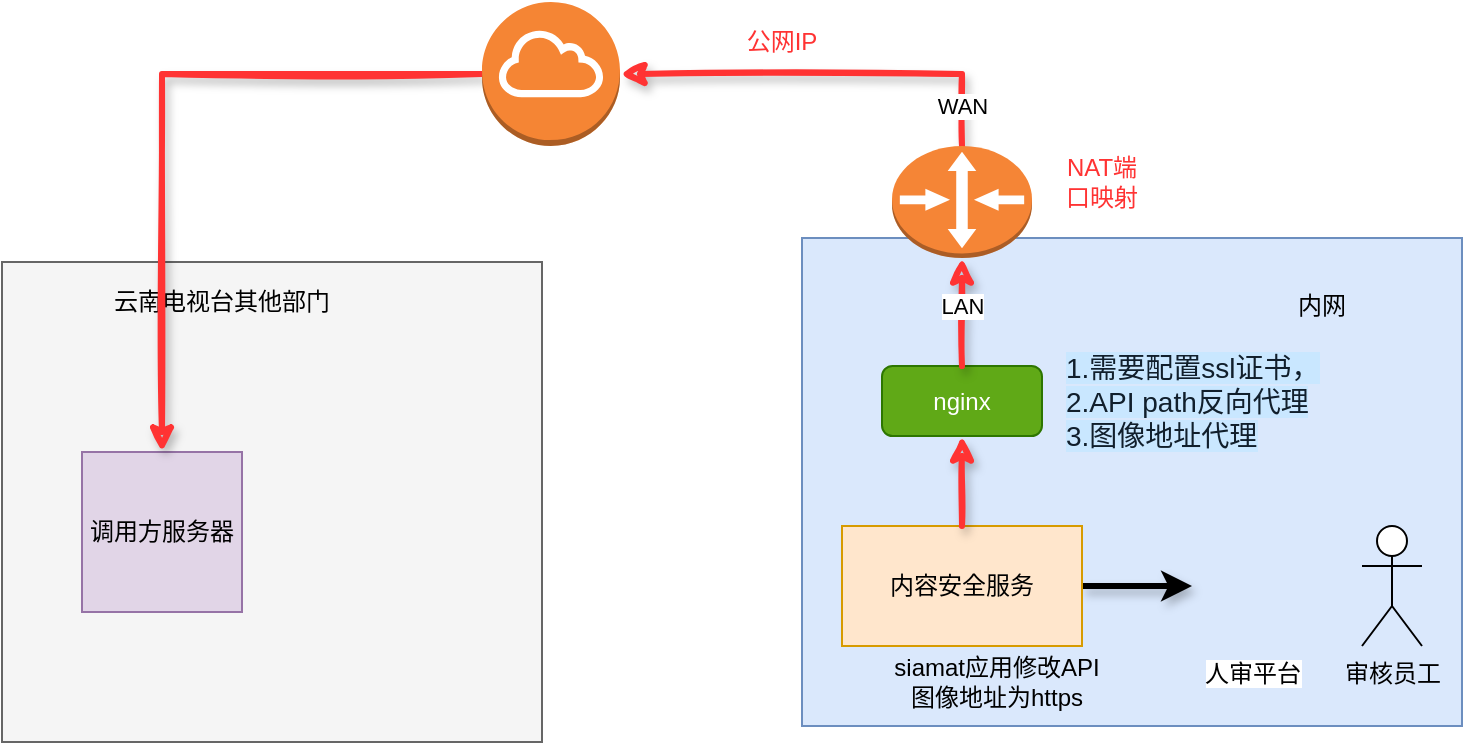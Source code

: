 <mxfile version="14.8.0" type="github">
  <diagram id="HBfpj88JwwQCAbCEnsMh" name="Page-1">
    <mxGraphModel dx="946" dy="614" grid="1" gridSize="10" guides="1" tooltips="1" connect="1" arrows="1" fold="1" page="1" pageScale="1" pageWidth="827" pageHeight="1169" math="0" shadow="0">
      <root>
        <mxCell id="0" />
        <mxCell id="1" parent="0" />
        <mxCell id="XxTEMyb00BygMt78V1oa-12" value="" style="rounded=0;whiteSpace=wrap;html=1;fillColor=#dae8fc;strokeColor=#6c8ebf;" vertex="1" parent="1">
          <mxGeometry x="480" y="218" width="330" height="244" as="geometry" />
        </mxCell>
        <mxCell id="XxTEMyb00BygMt78V1oa-22" style="edgeStyle=orthogonalEdgeStyle;rounded=0;sketch=0;jumpStyle=sharp;jumpSize=7;orthogonalLoop=1;jettySize=auto;html=1;entryX=0;entryY=0.5;entryDx=0;entryDy=0;shadow=1;fontColor=#FF3333;startArrow=none;startFill=0;endArrow=classic;endFill=1;strokeWidth=3;" edge="1" parent="1" source="XxTEMyb00BygMt78V1oa-2" target="XxTEMyb00BygMt78V1oa-5">
          <mxGeometry relative="1" as="geometry" />
        </mxCell>
        <mxCell id="XxTEMyb00BygMt78V1oa-2" value="内容安全服务" style="rounded=0;whiteSpace=wrap;html=1;fillColor=#ffe6cc;strokeColor=#d79b00;" vertex="1" parent="1">
          <mxGeometry x="500" y="362" width="120" height="60" as="geometry" />
        </mxCell>
        <mxCell id="XxTEMyb00BygMt78V1oa-3" value="审核员工" style="shape=umlActor;verticalLabelPosition=bottom;verticalAlign=top;html=1;outlineConnect=0;" vertex="1" parent="1">
          <mxGeometry x="760" y="362" width="30" height="60" as="geometry" />
        </mxCell>
        <mxCell id="XxTEMyb00BygMt78V1oa-5" value="人审平台" style="shape=image;html=1;verticalAlign=top;verticalLabelPosition=bottom;labelBackgroundColor=#ffffff;imageAspect=0;aspect=fixed;image=https://cdn1.iconfinder.com/data/icons/logotypes/32/chrome-128.png" vertex="1" parent="1">
          <mxGeometry x="675" y="362" width="60" height="60" as="geometry" />
        </mxCell>
        <mxCell id="XxTEMyb00BygMt78V1oa-7" value="内网" style="text;html=1;strokeColor=none;fillColor=none;align=center;verticalAlign=middle;whiteSpace=wrap;rounded=0;" vertex="1" parent="1">
          <mxGeometry x="720" y="242" width="40" height="20" as="geometry" />
        </mxCell>
        <mxCell id="XxTEMyb00BygMt78V1oa-11" style="edgeStyle=orthogonalEdgeStyle;rounded=0;orthogonalLoop=1;jettySize=auto;html=1;endArrow=none;endFill=0;startArrow=classic;startFill=1;jumpSize=12;shadow=1;fontColor=#FF3333;jumpStyle=sharp;sketch=1;strokeColor=#FF3333;strokeWidth=3;" edge="1" parent="1" source="XxTEMyb00BygMt78V1oa-8" target="XxTEMyb00BygMt78V1oa-2">
          <mxGeometry relative="1" as="geometry" />
        </mxCell>
        <mxCell id="XxTEMyb00BygMt78V1oa-8" value="nginx" style="rounded=1;whiteSpace=wrap;html=1;fillColor=#60a917;strokeColor=#2D7600;fontColor=#ffffff;" vertex="1" parent="1">
          <mxGeometry x="520" y="282" width="80" height="35" as="geometry" />
        </mxCell>
        <mxCell id="XxTEMyb00BygMt78V1oa-10" style="edgeStyle=orthogonalEdgeStyle;rounded=0;orthogonalLoop=1;jettySize=auto;html=1;endArrow=none;endFill=0;startArrow=classic;startFill=1;jumpSize=12;shadow=1;fontColor=#FF3333;jumpStyle=sharp;sketch=1;strokeColor=#FF3333;strokeWidth=3;" edge="1" parent="1" source="XxTEMyb00BygMt78V1oa-9" target="XxTEMyb00BygMt78V1oa-8">
          <mxGeometry relative="1" as="geometry" />
        </mxCell>
        <mxCell id="XxTEMyb00BygMt78V1oa-13" value="LAN" style="edgeLabel;html=1;align=center;verticalAlign=middle;resizable=0;points=[];" vertex="1" connectable="0" parent="XxTEMyb00BygMt78V1oa-10">
          <mxGeometry x="-0.556" relative="1" as="geometry">
            <mxPoint y="12" as="offset" />
          </mxGeometry>
        </mxCell>
        <mxCell id="XxTEMyb00BygMt78V1oa-18" style="edgeStyle=orthogonalEdgeStyle;rounded=0;orthogonalLoop=1;jettySize=auto;html=1;entryX=1;entryY=0.5;entryDx=0;entryDy=0;entryPerimeter=0;jumpSize=12;shadow=1;fontColor=#FF3333;jumpStyle=sharp;sketch=1;strokeColor=#FF3333;strokeWidth=3;" edge="1" parent="1" source="XxTEMyb00BygMt78V1oa-9" target="XxTEMyb00BygMt78V1oa-17">
          <mxGeometry relative="1" as="geometry">
            <Array as="points">
              <mxPoint x="560" y="136" />
            </Array>
          </mxGeometry>
        </mxCell>
        <mxCell id="XxTEMyb00BygMt78V1oa-19" value="WAN" style="edgeLabel;html=1;align=center;verticalAlign=middle;resizable=0;points=[];" vertex="1" connectable="0" parent="XxTEMyb00BygMt78V1oa-18">
          <mxGeometry x="-0.807" relative="1" as="geometry">
            <mxPoint as="offset" />
          </mxGeometry>
        </mxCell>
        <mxCell id="XxTEMyb00BygMt78V1oa-9" value="" style="outlineConnect=0;dashed=0;verticalLabelPosition=bottom;verticalAlign=top;align=center;html=1;shape=mxgraph.aws3.router;fillColor=#F58536;gradientColor=none;" vertex="1" parent="1">
          <mxGeometry x="525" y="172" width="70" height="56" as="geometry" />
        </mxCell>
        <mxCell id="XxTEMyb00BygMt78V1oa-14" value="" style="rounded=0;whiteSpace=wrap;html=1;fillColor=#f5f5f5;strokeColor=#666666;fontColor=#333333;" vertex="1" parent="1">
          <mxGeometry x="80" y="230" width="270" height="240" as="geometry" />
        </mxCell>
        <mxCell id="XxTEMyb00BygMt78V1oa-15" value="调用方服务器" style="whiteSpace=wrap;html=1;aspect=fixed;fillColor=#e1d5e7;strokeColor=#9673a6;" vertex="1" parent="1">
          <mxGeometry x="120" y="325" width="80" height="80" as="geometry" />
        </mxCell>
        <mxCell id="XxTEMyb00BygMt78V1oa-16" value="云南电视台其他部门" style="text;html=1;strokeColor=none;fillColor=none;align=center;verticalAlign=middle;whiteSpace=wrap;rounded=0;" vertex="1" parent="1">
          <mxGeometry x="110" y="240" width="160" height="20" as="geometry" />
        </mxCell>
        <mxCell id="XxTEMyb00BygMt78V1oa-20" style="edgeStyle=orthogonalEdgeStyle;rounded=0;orthogonalLoop=1;jettySize=auto;html=1;jumpSize=12;shadow=1;fontColor=#FF3333;jumpStyle=sharp;sketch=1;strokeColor=#FF3333;strokeWidth=3;" edge="1" parent="1" source="XxTEMyb00BygMt78V1oa-17" target="XxTEMyb00BygMt78V1oa-15">
          <mxGeometry relative="1" as="geometry" />
        </mxCell>
        <mxCell id="XxTEMyb00BygMt78V1oa-17" value="" style="outlineConnect=0;dashed=0;verticalLabelPosition=bottom;verticalAlign=top;align=center;html=1;shape=mxgraph.aws3.internet_gateway;fillColor=#F58534;gradientColor=none;" vertex="1" parent="1">
          <mxGeometry x="320" y="100" width="69" height="72" as="geometry" />
        </mxCell>
        <mxCell id="XxTEMyb00BygMt78V1oa-23" value="公网IP" style="text;html=1;strokeColor=none;fillColor=none;align=center;verticalAlign=middle;whiteSpace=wrap;rounded=0;fontColor=#FF3333;" vertex="1" parent="1">
          <mxGeometry x="450" y="110" width="40" height="20" as="geometry" />
        </mxCell>
        <mxCell id="XxTEMyb00BygMt78V1oa-24" value="NAT端口映射" style="text;html=1;strokeColor=none;fillColor=none;align=center;verticalAlign=middle;whiteSpace=wrap;rounded=0;fontColor=#FF3333;" vertex="1" parent="1">
          <mxGeometry x="610" y="180" width="40" height="20" as="geometry" />
        </mxCell>
        <mxCell id="XxTEMyb00BygMt78V1oa-25" value="&lt;font&gt;&lt;span style=&quot;color: rgb(17, 31, 44); font-size: 14px; background-color: rgb(201, 231, 255);&quot;&gt;1.需要配置ssl证书，2.API path反向代理 3.图像地址代理&lt;/span&gt;&lt;br&gt;&lt;/font&gt;" style="text;html=1;align=left;verticalAlign=middle;whiteSpace=wrap;rounded=0;fillColor=none;" vertex="1" parent="1">
          <mxGeometry x="610" y="289.5" width="130" height="20" as="geometry" />
        </mxCell>
        <mxCell id="XxTEMyb00BygMt78V1oa-26" value="siamat应用修改API 图像地址为https" style="text;html=1;strokeColor=none;fillColor=none;align=center;verticalAlign=middle;whiteSpace=wrap;rounded=0;fontColor=#000000;" vertex="1" parent="1">
          <mxGeometry x="525" y="430" width="105" height="20" as="geometry" />
        </mxCell>
      </root>
    </mxGraphModel>
  </diagram>
</mxfile>
